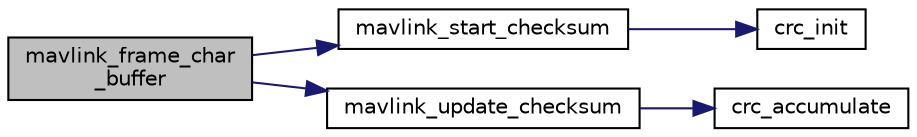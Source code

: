 digraph "mavlink_frame_char_buffer"
{
 // INTERACTIVE_SVG=YES
  edge [fontname="Helvetica",fontsize="10",labelfontname="Helvetica",labelfontsize="10"];
  node [fontname="Helvetica",fontsize="10",shape=record];
  rankdir="LR";
  Node1 [label="mavlink_frame_char\l_buffer",height=0.2,width=0.4,color="black", fillcolor="grey75", style="filled", fontcolor="black"];
  Node1 -> Node2 [color="midnightblue",fontsize="10",style="solid",fontname="Helvetica"];
  Node2 [label="mavlink_start_checksum",height=0.2,width=0.4,color="black", fillcolor="white", style="filled",URL="$mavlink__helpers_8h.html#ae7cbde569213151151d20c3766edd244"];
  Node2 -> Node3 [color="midnightblue",fontsize="10",style="solid",fontname="Helvetica"];
  Node3 [label="crc_init",height=0.2,width=0.4,color="black", fillcolor="white", style="filled",URL="$checksum_8h.html#aee738f6e20d31b027afdd966c79befae",tooltip="Initiliaze the buffer for the X.25 CRC. "];
  Node1 -> Node4 [color="midnightblue",fontsize="10",style="solid",fontname="Helvetica"];
  Node4 [label="mavlink_update_checksum",height=0.2,width=0.4,color="black", fillcolor="white", style="filled",URL="$mavlink__helpers_8h.html#a3293deb7b51f9a9f0b30bf56c8739593"];
  Node4 -> Node5 [color="midnightblue",fontsize="10",style="solid",fontname="Helvetica"];
  Node5 [label="crc_accumulate",height=0.2,width=0.4,color="black", fillcolor="white", style="filled",URL="$checksum_8h.html#ade2bbc31cd3b5b6d839556f56de61957",tooltip="Accumulate the X.25 CRC by adding one char at a time. "];
}

